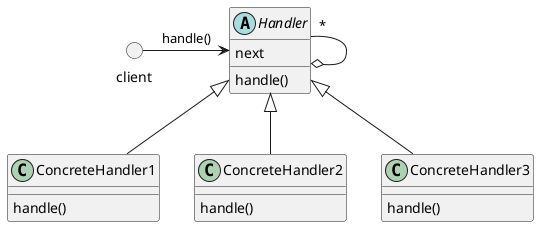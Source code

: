 @startuml

() client


abstract class Handler {
  next
  handle()
}

class ConcreteHandler1 extends Handler {
  handle()
}

class ConcreteHandler2 extends Handler {
  handle()
}

class ConcreteHandler3 extends Handler {
  handle()
}

client -> Handler : handle()
Handler "*"--o Handler

@enduml
